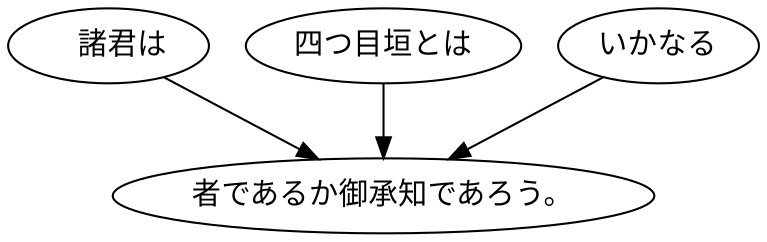 digraph graph4799 {
	node0 [label="　諸君は"];
	node1 [label="四つ目垣とは"];
	node2 [label="いかなる"];
	node3 [label="者であるか御承知であろう。"];
	node0 -> node3;
	node1 -> node3;
	node2 -> node3;
}
